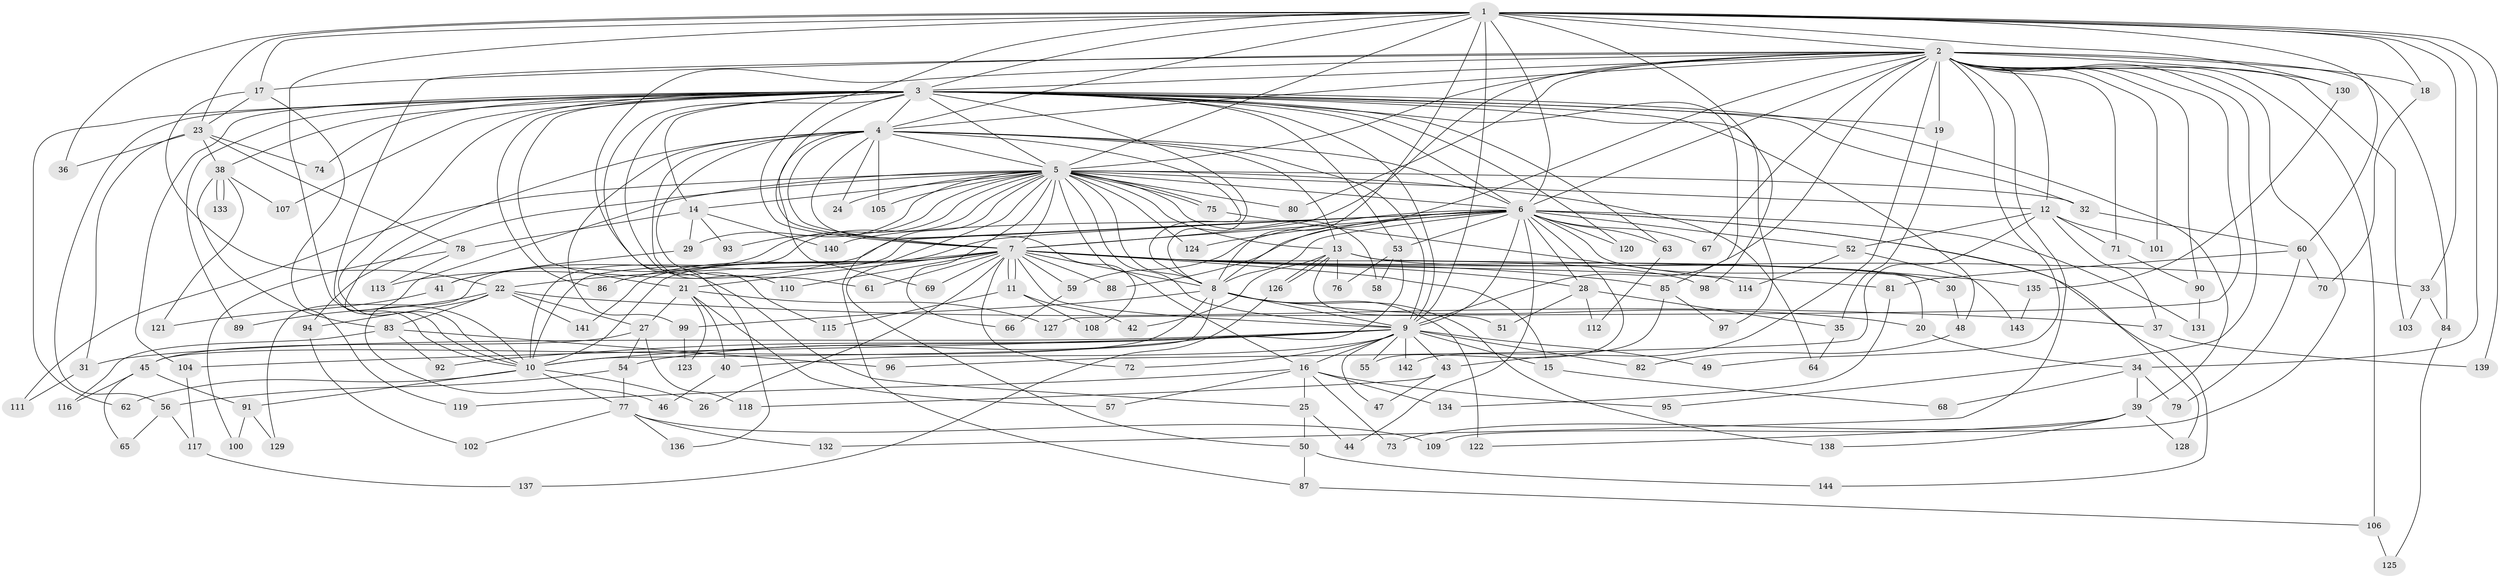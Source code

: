 // coarse degree distribution, {21: 0.009345794392523364, 26: 0.009345794392523364, 39: 0.009345794392523364, 13: 0.009345794392523364, 43: 0.009345794392523364, 19: 0.009345794392523364, 9: 0.018691588785046728, 3: 0.18691588785046728, 7: 0.037383177570093455, 5: 0.08411214953271028, 10: 0.009345794392523364, 4: 0.09345794392523364, 6: 0.028037383177570093, 2: 0.4672897196261682, 1: 0.018691588785046728}
// Generated by graph-tools (version 1.1) at 2025/41/03/06/25 10:41:40]
// undirected, 144 vertices, 313 edges
graph export_dot {
graph [start="1"]
  node [color=gray90,style=filled];
  1;
  2;
  3;
  4;
  5;
  6;
  7;
  8;
  9;
  10;
  11;
  12;
  13;
  14;
  15;
  16;
  17;
  18;
  19;
  20;
  21;
  22;
  23;
  24;
  25;
  26;
  27;
  28;
  29;
  30;
  31;
  32;
  33;
  34;
  35;
  36;
  37;
  38;
  39;
  40;
  41;
  42;
  43;
  44;
  45;
  46;
  47;
  48;
  49;
  50;
  51;
  52;
  53;
  54;
  55;
  56;
  57;
  58;
  59;
  60;
  61;
  62;
  63;
  64;
  65;
  66;
  67;
  68;
  69;
  70;
  71;
  72;
  73;
  74;
  75;
  76;
  77;
  78;
  79;
  80;
  81;
  82;
  83;
  84;
  85;
  86;
  87;
  88;
  89;
  90;
  91;
  92;
  93;
  94;
  95;
  96;
  97;
  98;
  99;
  100;
  101;
  102;
  103;
  104;
  105;
  106;
  107;
  108;
  109;
  110;
  111;
  112;
  113;
  114;
  115;
  116;
  117;
  118;
  119;
  120;
  121;
  122;
  123;
  124;
  125;
  126;
  127;
  128;
  129;
  130;
  131;
  132;
  133;
  134;
  135;
  136;
  137;
  138;
  139;
  140;
  141;
  142;
  143;
  144;
  1 -- 2;
  1 -- 3;
  1 -- 4;
  1 -- 5;
  1 -- 6;
  1 -- 7;
  1 -- 8;
  1 -- 9;
  1 -- 10;
  1 -- 17;
  1 -- 18;
  1 -- 23;
  1 -- 33;
  1 -- 34;
  1 -- 36;
  1 -- 60;
  1 -- 98;
  1 -- 130;
  1 -- 139;
  2 -- 3;
  2 -- 4;
  2 -- 5;
  2 -- 6;
  2 -- 7;
  2 -- 8;
  2 -- 9;
  2 -- 10;
  2 -- 12;
  2 -- 17;
  2 -- 18;
  2 -- 19;
  2 -- 25;
  2 -- 43;
  2 -- 49;
  2 -- 67;
  2 -- 71;
  2 -- 80;
  2 -- 84;
  2 -- 90;
  2 -- 95;
  2 -- 101;
  2 -- 103;
  2 -- 106;
  2 -- 109;
  2 -- 127;
  2 -- 130;
  2 -- 132;
  3 -- 4;
  3 -- 5;
  3 -- 6;
  3 -- 7;
  3 -- 8;
  3 -- 9;
  3 -- 10;
  3 -- 14;
  3 -- 19;
  3 -- 21;
  3 -- 32;
  3 -- 38;
  3 -- 39;
  3 -- 48;
  3 -- 53;
  3 -- 56;
  3 -- 62;
  3 -- 63;
  3 -- 74;
  3 -- 85;
  3 -- 86;
  3 -- 89;
  3 -- 97;
  3 -- 104;
  3 -- 107;
  3 -- 115;
  3 -- 120;
  3 -- 136;
  4 -- 5;
  4 -- 6;
  4 -- 7;
  4 -- 8;
  4 -- 9;
  4 -- 10;
  4 -- 13;
  4 -- 24;
  4 -- 61;
  4 -- 69;
  4 -- 99;
  4 -- 105;
  4 -- 108;
  4 -- 110;
  5 -- 6;
  5 -- 7;
  5 -- 8;
  5 -- 9;
  5 -- 10;
  5 -- 12;
  5 -- 13;
  5 -- 14;
  5 -- 16;
  5 -- 24;
  5 -- 29;
  5 -- 32;
  5 -- 41;
  5 -- 46;
  5 -- 50;
  5 -- 58;
  5 -- 64;
  5 -- 66;
  5 -- 75;
  5 -- 75;
  5 -- 80;
  5 -- 87;
  5 -- 93;
  5 -- 94;
  5 -- 105;
  5 -- 111;
  5 -- 124;
  6 -- 7;
  6 -- 8;
  6 -- 9;
  6 -- 10;
  6 -- 28;
  6 -- 30;
  6 -- 44;
  6 -- 52;
  6 -- 53;
  6 -- 55;
  6 -- 59;
  6 -- 63;
  6 -- 67;
  6 -- 88;
  6 -- 113;
  6 -- 120;
  6 -- 124;
  6 -- 128;
  6 -- 129;
  6 -- 131;
  6 -- 140;
  6 -- 144;
  7 -- 8;
  7 -- 9;
  7 -- 10;
  7 -- 11;
  7 -- 11;
  7 -- 15;
  7 -- 21;
  7 -- 22;
  7 -- 26;
  7 -- 28;
  7 -- 33;
  7 -- 59;
  7 -- 61;
  7 -- 69;
  7 -- 72;
  7 -- 81;
  7 -- 85;
  7 -- 86;
  7 -- 88;
  7 -- 98;
  7 -- 110;
  7 -- 135;
  7 -- 141;
  8 -- 9;
  8 -- 10;
  8 -- 20;
  8 -- 45;
  8 -- 99;
  8 -- 122;
  8 -- 138;
  9 -- 10;
  9 -- 15;
  9 -- 16;
  9 -- 31;
  9 -- 40;
  9 -- 43;
  9 -- 47;
  9 -- 49;
  9 -- 55;
  9 -- 72;
  9 -- 82;
  9 -- 92;
  9 -- 104;
  9 -- 142;
  10 -- 26;
  10 -- 62;
  10 -- 77;
  10 -- 91;
  11 -- 42;
  11 -- 108;
  11 -- 115;
  12 -- 37;
  12 -- 52;
  12 -- 71;
  12 -- 96;
  12 -- 101;
  13 -- 20;
  13 -- 30;
  13 -- 42;
  13 -- 51;
  13 -- 76;
  13 -- 126;
  13 -- 126;
  14 -- 29;
  14 -- 78;
  14 -- 93;
  14 -- 140;
  15 -- 68;
  16 -- 25;
  16 -- 57;
  16 -- 73;
  16 -- 95;
  16 -- 119;
  16 -- 134;
  17 -- 22;
  17 -- 23;
  17 -- 119;
  18 -- 70;
  19 -- 35;
  20 -- 34;
  21 -- 27;
  21 -- 40;
  21 -- 57;
  21 -- 123;
  21 -- 127;
  22 -- 27;
  22 -- 37;
  22 -- 83;
  22 -- 89;
  22 -- 94;
  22 -- 141;
  23 -- 31;
  23 -- 36;
  23 -- 38;
  23 -- 74;
  23 -- 78;
  25 -- 44;
  25 -- 50;
  27 -- 45;
  27 -- 54;
  27 -- 118;
  28 -- 35;
  28 -- 51;
  28 -- 112;
  29 -- 41;
  30 -- 48;
  31 -- 111;
  32 -- 60;
  33 -- 84;
  33 -- 103;
  34 -- 39;
  34 -- 68;
  34 -- 79;
  35 -- 64;
  37 -- 139;
  38 -- 83;
  38 -- 107;
  38 -- 121;
  38 -- 133;
  38 -- 133;
  39 -- 73;
  39 -- 122;
  39 -- 128;
  39 -- 138;
  40 -- 46;
  41 -- 121;
  43 -- 47;
  43 -- 118;
  45 -- 65;
  45 -- 91;
  45 -- 116;
  48 -- 82;
  50 -- 87;
  50 -- 144;
  52 -- 114;
  52 -- 143;
  53 -- 54;
  53 -- 58;
  53 -- 76;
  54 -- 56;
  54 -- 77;
  56 -- 65;
  56 -- 117;
  59 -- 66;
  60 -- 70;
  60 -- 79;
  60 -- 81;
  63 -- 112;
  71 -- 90;
  75 -- 114;
  77 -- 102;
  77 -- 109;
  77 -- 132;
  77 -- 136;
  78 -- 100;
  78 -- 113;
  81 -- 134;
  83 -- 92;
  83 -- 96;
  83 -- 116;
  84 -- 125;
  85 -- 97;
  85 -- 142;
  87 -- 106;
  90 -- 131;
  91 -- 100;
  91 -- 129;
  94 -- 102;
  99 -- 123;
  104 -- 117;
  106 -- 125;
  117 -- 137;
  126 -- 137;
  130 -- 135;
  135 -- 143;
}
